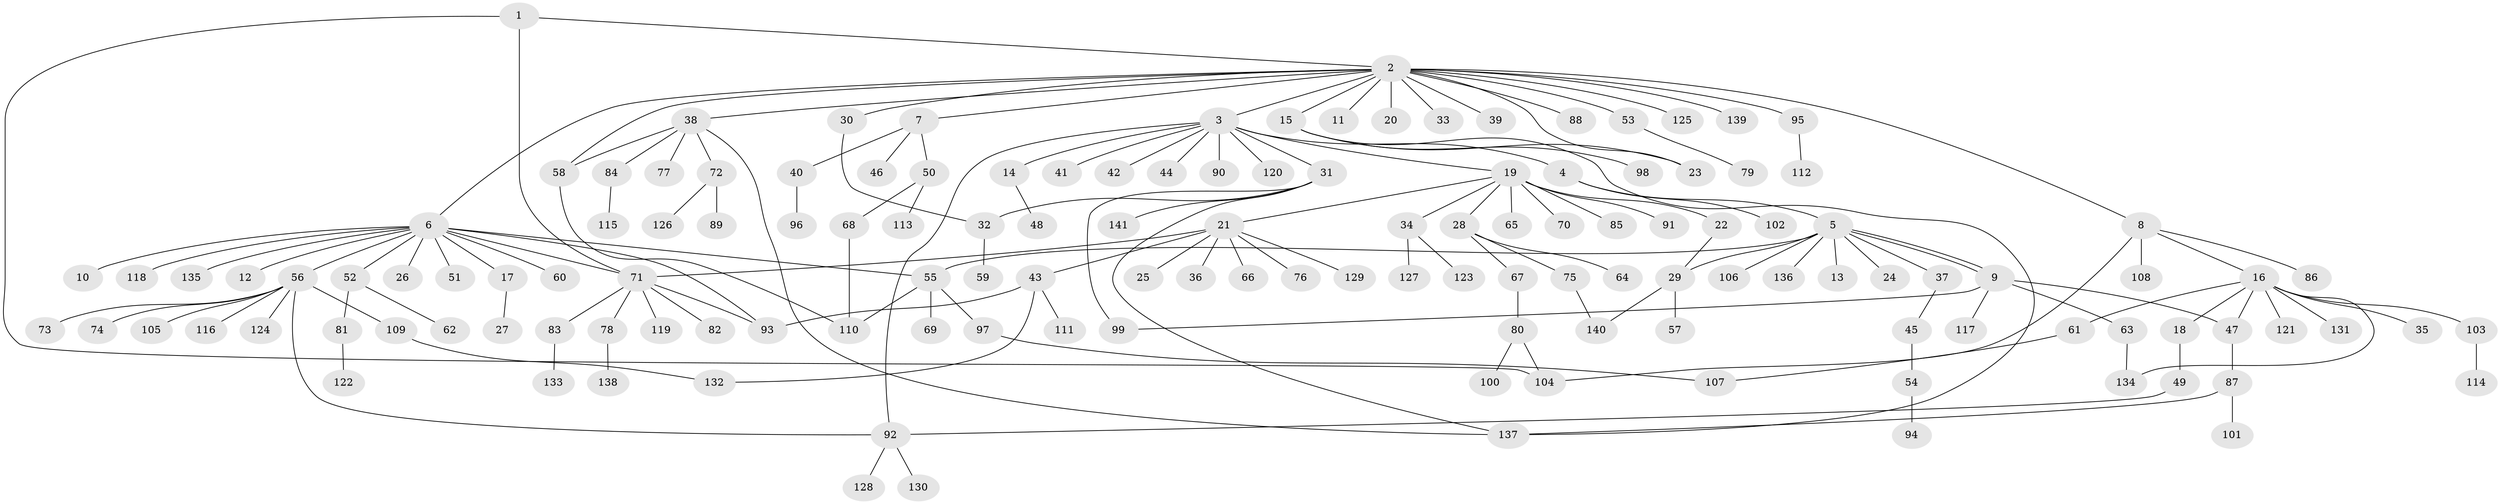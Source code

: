 // Generated by graph-tools (version 1.1) at 2025/47/03/09/25 04:47:22]
// undirected, 141 vertices, 165 edges
graph export_dot {
graph [start="1"]
  node [color=gray90,style=filled];
  1;
  2;
  3;
  4;
  5;
  6;
  7;
  8;
  9;
  10;
  11;
  12;
  13;
  14;
  15;
  16;
  17;
  18;
  19;
  20;
  21;
  22;
  23;
  24;
  25;
  26;
  27;
  28;
  29;
  30;
  31;
  32;
  33;
  34;
  35;
  36;
  37;
  38;
  39;
  40;
  41;
  42;
  43;
  44;
  45;
  46;
  47;
  48;
  49;
  50;
  51;
  52;
  53;
  54;
  55;
  56;
  57;
  58;
  59;
  60;
  61;
  62;
  63;
  64;
  65;
  66;
  67;
  68;
  69;
  70;
  71;
  72;
  73;
  74;
  75;
  76;
  77;
  78;
  79;
  80;
  81;
  82;
  83;
  84;
  85;
  86;
  87;
  88;
  89;
  90;
  91;
  92;
  93;
  94;
  95;
  96;
  97;
  98;
  99;
  100;
  101;
  102;
  103;
  104;
  105;
  106;
  107;
  108;
  109;
  110;
  111;
  112;
  113;
  114;
  115;
  116;
  117;
  118;
  119;
  120;
  121;
  122;
  123;
  124;
  125;
  126;
  127;
  128;
  129;
  130;
  131;
  132;
  133;
  134;
  135;
  136;
  137;
  138;
  139;
  140;
  141;
  1 -- 2;
  1 -- 71;
  1 -- 104;
  2 -- 3;
  2 -- 6;
  2 -- 7;
  2 -- 8;
  2 -- 11;
  2 -- 15;
  2 -- 20;
  2 -- 23;
  2 -- 30;
  2 -- 33;
  2 -- 38;
  2 -- 39;
  2 -- 53;
  2 -- 58;
  2 -- 88;
  2 -- 95;
  2 -- 125;
  2 -- 139;
  3 -- 4;
  3 -- 14;
  3 -- 19;
  3 -- 31;
  3 -- 41;
  3 -- 42;
  3 -- 44;
  3 -- 90;
  3 -- 92;
  3 -- 120;
  4 -- 5;
  4 -- 102;
  5 -- 9;
  5 -- 9;
  5 -- 13;
  5 -- 24;
  5 -- 29;
  5 -- 37;
  5 -- 55;
  5 -- 106;
  5 -- 136;
  6 -- 10;
  6 -- 12;
  6 -- 17;
  6 -- 26;
  6 -- 51;
  6 -- 52;
  6 -- 55;
  6 -- 56;
  6 -- 60;
  6 -- 71;
  6 -- 93;
  6 -- 118;
  6 -- 135;
  7 -- 40;
  7 -- 46;
  7 -- 50;
  8 -- 16;
  8 -- 86;
  8 -- 104;
  8 -- 108;
  9 -- 47;
  9 -- 63;
  9 -- 99;
  9 -- 117;
  14 -- 48;
  15 -- 23;
  15 -- 98;
  15 -- 137;
  16 -- 18;
  16 -- 35;
  16 -- 47;
  16 -- 61;
  16 -- 103;
  16 -- 121;
  16 -- 131;
  16 -- 134;
  17 -- 27;
  18 -- 49;
  19 -- 21;
  19 -- 22;
  19 -- 28;
  19 -- 34;
  19 -- 65;
  19 -- 70;
  19 -- 85;
  19 -- 91;
  21 -- 25;
  21 -- 36;
  21 -- 43;
  21 -- 66;
  21 -- 71;
  21 -- 76;
  21 -- 129;
  22 -- 29;
  28 -- 64;
  28 -- 67;
  28 -- 75;
  29 -- 57;
  29 -- 140;
  30 -- 32;
  31 -- 32;
  31 -- 99;
  31 -- 137;
  31 -- 141;
  32 -- 59;
  34 -- 123;
  34 -- 127;
  37 -- 45;
  38 -- 58;
  38 -- 72;
  38 -- 77;
  38 -- 84;
  38 -- 137;
  40 -- 96;
  43 -- 93;
  43 -- 111;
  43 -- 132;
  45 -- 54;
  47 -- 87;
  49 -- 92;
  50 -- 68;
  50 -- 113;
  52 -- 62;
  52 -- 81;
  53 -- 79;
  54 -- 94;
  55 -- 69;
  55 -- 97;
  55 -- 110;
  56 -- 73;
  56 -- 74;
  56 -- 92;
  56 -- 105;
  56 -- 109;
  56 -- 116;
  56 -- 124;
  58 -- 110;
  61 -- 107;
  63 -- 134;
  67 -- 80;
  68 -- 110;
  71 -- 78;
  71 -- 82;
  71 -- 83;
  71 -- 93;
  71 -- 119;
  72 -- 89;
  72 -- 126;
  75 -- 140;
  78 -- 138;
  80 -- 100;
  80 -- 104;
  81 -- 122;
  83 -- 133;
  84 -- 115;
  87 -- 101;
  87 -- 137;
  92 -- 128;
  92 -- 130;
  95 -- 112;
  97 -- 107;
  103 -- 114;
  109 -- 132;
}

